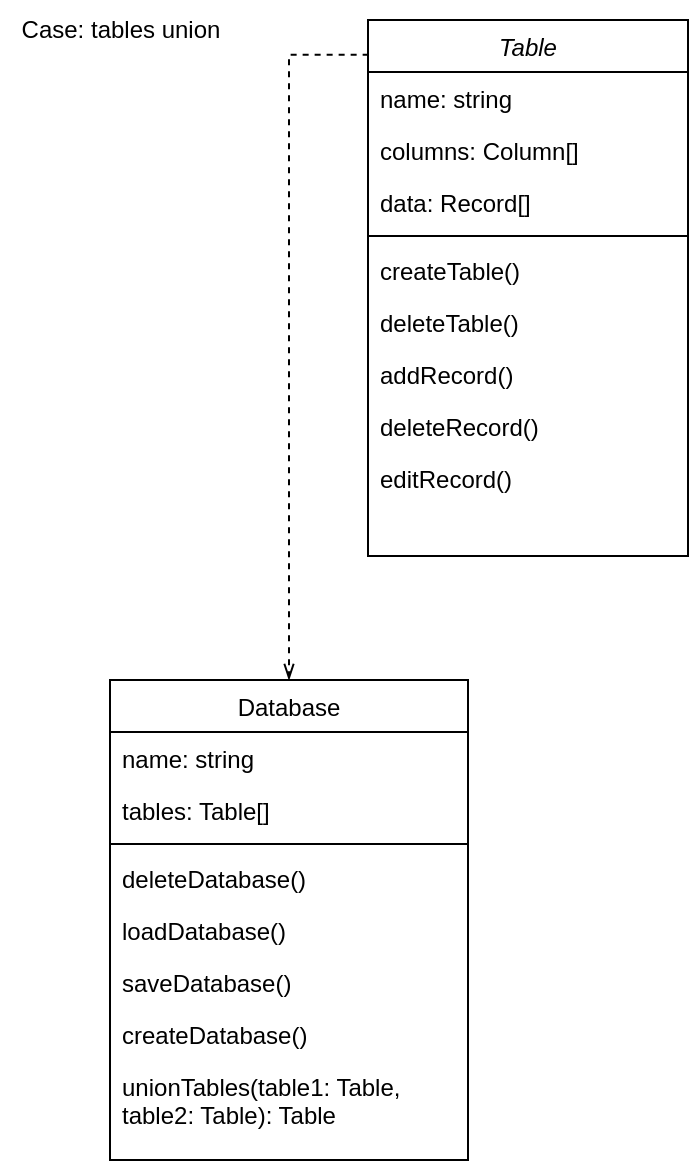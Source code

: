 <mxfile version="24.7.14">
  <diagram name="Page-1" id="KZ5x16-3F1P-mmqFhxNt">
    <mxGraphModel dx="1221" dy="665" grid="1" gridSize="10" guides="1" tooltips="1" connect="1" arrows="1" fold="1" page="1" pageScale="1" pageWidth="827" pageHeight="1169" math="0" shadow="0">
      <root>
        <mxCell id="0" />
        <mxCell id="1" parent="0" />
        <mxCell id="OjmmLSmr8yP9Vfqz_fl--2" value="Table" style="swimlane;fontStyle=2;align=center;verticalAlign=top;childLayout=stackLayout;horizontal=1;startSize=26;horizontalStack=0;resizeParent=1;resizeLast=0;collapsible=1;marginBottom=0;rounded=0;shadow=0;strokeWidth=1;" parent="1" vertex="1">
          <mxGeometry x="209" y="30" width="160" height="268" as="geometry">
            <mxRectangle x="230" y="140" width="160" height="26" as="alternateBounds" />
          </mxGeometry>
        </mxCell>
        <mxCell id="OjmmLSmr8yP9Vfqz_fl--3" value="name: string" style="text;align=left;verticalAlign=top;spacingLeft=4;spacingRight=4;overflow=hidden;rotatable=0;points=[[0,0.5],[1,0.5]];portConstraint=eastwest;" parent="OjmmLSmr8yP9Vfqz_fl--2" vertex="1">
          <mxGeometry y="26" width="160" height="26" as="geometry" />
        </mxCell>
        <mxCell id="OjmmLSmr8yP9Vfqz_fl--4" value="columns: Column[]" style="text;align=left;verticalAlign=top;spacingLeft=4;spacingRight=4;overflow=hidden;rotatable=0;points=[[0,0.5],[1,0.5]];portConstraint=eastwest;rounded=0;shadow=0;html=0;" parent="OjmmLSmr8yP9Vfqz_fl--2" vertex="1">
          <mxGeometry y="52" width="160" height="26" as="geometry" />
        </mxCell>
        <mxCell id="OjmmLSmr8yP9Vfqz_fl--5" value="data: Record[]" style="text;align=left;verticalAlign=top;spacingLeft=4;spacingRight=4;overflow=hidden;rotatable=0;points=[[0,0.5],[1,0.5]];portConstraint=eastwest;rounded=0;shadow=0;html=0;" parent="OjmmLSmr8yP9Vfqz_fl--2" vertex="1">
          <mxGeometry y="78" width="160" height="26" as="geometry" />
        </mxCell>
        <mxCell id="OjmmLSmr8yP9Vfqz_fl--6" value="" style="line;html=1;strokeWidth=1;align=left;verticalAlign=middle;spacingTop=-1;spacingLeft=3;spacingRight=3;rotatable=0;labelPosition=right;points=[];portConstraint=eastwest;" parent="OjmmLSmr8yP9Vfqz_fl--2" vertex="1">
          <mxGeometry y="104" width="160" height="8" as="geometry" />
        </mxCell>
        <mxCell id="OjmmLSmr8yP9Vfqz_fl--7" value="createTable()" style="text;align=left;verticalAlign=top;spacingLeft=4;spacingRight=4;overflow=hidden;rotatable=0;points=[[0,0.5],[1,0.5]];portConstraint=eastwest;" parent="OjmmLSmr8yP9Vfqz_fl--2" vertex="1">
          <mxGeometry y="112" width="160" height="26" as="geometry" />
        </mxCell>
        <mxCell id="OjmmLSmr8yP9Vfqz_fl--8" value="deleteTable()" style="text;align=left;verticalAlign=top;spacingLeft=4;spacingRight=4;overflow=hidden;rotatable=0;points=[[0,0.5],[1,0.5]];portConstraint=eastwest;" parent="OjmmLSmr8yP9Vfqz_fl--2" vertex="1">
          <mxGeometry y="138" width="160" height="26" as="geometry" />
        </mxCell>
        <mxCell id="OjmmLSmr8yP9Vfqz_fl--9" value="addRecord()" style="text;align=left;verticalAlign=top;spacingLeft=4;spacingRight=4;overflow=hidden;rotatable=0;points=[[0,0.5],[1,0.5]];portConstraint=eastwest;" parent="OjmmLSmr8yP9Vfqz_fl--2" vertex="1">
          <mxGeometry y="164" width="160" height="26" as="geometry" />
        </mxCell>
        <mxCell id="OjmmLSmr8yP9Vfqz_fl--10" value="deleteRecord()" style="text;align=left;verticalAlign=top;spacingLeft=4;spacingRight=4;overflow=hidden;rotatable=0;points=[[0,0.5],[1,0.5]];portConstraint=eastwest;" parent="OjmmLSmr8yP9Vfqz_fl--2" vertex="1">
          <mxGeometry y="190" width="160" height="26" as="geometry" />
        </mxCell>
        <mxCell id="OjmmLSmr8yP9Vfqz_fl--11" value="editRecord()" style="text;align=left;verticalAlign=top;spacingLeft=4;spacingRight=4;overflow=hidden;rotatable=0;points=[[0,0.5],[1,0.5]];portConstraint=eastwest;" parent="OjmmLSmr8yP9Vfqz_fl--2" vertex="1">
          <mxGeometry y="216" width="160" height="26" as="geometry" />
        </mxCell>
        <mxCell id="OjmmLSmr8yP9Vfqz_fl--12" value="Database" style="swimlane;fontStyle=0;align=center;verticalAlign=top;childLayout=stackLayout;horizontal=1;startSize=26;horizontalStack=0;resizeParent=1;resizeLast=0;collapsible=1;marginBottom=0;rounded=0;shadow=0;strokeWidth=1;" parent="1" vertex="1">
          <mxGeometry x="80" y="360" width="179" height="240" as="geometry">
            <mxRectangle x="130" y="380" width="160" height="26" as="alternateBounds" />
          </mxGeometry>
        </mxCell>
        <mxCell id="OjmmLSmr8yP9Vfqz_fl--13" value="name: string" style="text;align=left;verticalAlign=top;spacingLeft=4;spacingRight=4;overflow=hidden;rotatable=0;points=[[0,0.5],[1,0.5]];portConstraint=eastwest;" parent="OjmmLSmr8yP9Vfqz_fl--12" vertex="1">
          <mxGeometry y="26" width="179" height="26" as="geometry" />
        </mxCell>
        <mxCell id="OjmmLSmr8yP9Vfqz_fl--14" value="tables: Table[]" style="text;align=left;verticalAlign=top;spacingLeft=4;spacingRight=4;overflow=hidden;rotatable=0;points=[[0,0.5],[1,0.5]];portConstraint=eastwest;rounded=0;shadow=0;html=0;" parent="OjmmLSmr8yP9Vfqz_fl--12" vertex="1">
          <mxGeometry y="52" width="179" height="26" as="geometry" />
        </mxCell>
        <mxCell id="OjmmLSmr8yP9Vfqz_fl--15" value="" style="line;html=1;strokeWidth=1;align=left;verticalAlign=middle;spacingTop=-1;spacingLeft=3;spacingRight=3;rotatable=0;labelPosition=right;points=[];portConstraint=eastwest;" parent="OjmmLSmr8yP9Vfqz_fl--12" vertex="1">
          <mxGeometry y="78" width="179" height="8" as="geometry" />
        </mxCell>
        <mxCell id="OjmmLSmr8yP9Vfqz_fl--16" value="deleteDatabase()" style="text;align=left;verticalAlign=top;spacingLeft=4;spacingRight=4;overflow=hidden;rotatable=0;points=[[0,0.5],[1,0.5]];portConstraint=eastwest;" parent="OjmmLSmr8yP9Vfqz_fl--12" vertex="1">
          <mxGeometry y="86" width="179" height="26" as="geometry" />
        </mxCell>
        <mxCell id="OjmmLSmr8yP9Vfqz_fl--17" value="loadDatabase()" style="text;align=left;verticalAlign=top;spacingLeft=4;spacingRight=4;overflow=hidden;rotatable=0;points=[[0,0.5],[1,0.5]];portConstraint=eastwest;" parent="OjmmLSmr8yP9Vfqz_fl--12" vertex="1">
          <mxGeometry y="112" width="179" height="26" as="geometry" />
        </mxCell>
        <mxCell id="OjmmLSmr8yP9Vfqz_fl--18" value="saveDatabase()" style="text;align=left;verticalAlign=top;spacingLeft=4;spacingRight=4;overflow=hidden;rotatable=0;points=[[0,0.5],[1,0.5]];portConstraint=eastwest;" parent="OjmmLSmr8yP9Vfqz_fl--12" vertex="1">
          <mxGeometry y="138" width="179" height="26" as="geometry" />
        </mxCell>
        <mxCell id="OjmmLSmr8yP9Vfqz_fl--19" value="createDatabase()" style="text;align=left;verticalAlign=top;spacingLeft=4;spacingRight=4;overflow=hidden;rotatable=0;points=[[0,0.5],[1,0.5]];portConstraint=eastwest;" parent="OjmmLSmr8yP9Vfqz_fl--12" vertex="1">
          <mxGeometry y="164" width="179" height="26" as="geometry" />
        </mxCell>
        <mxCell id="BNh2f_qWjGJESjD_8qFb-3" value="unionTables(table1: Table, table2: Table): Table" style="text;align=left;verticalAlign=top;spacingLeft=4;spacingRight=4;overflow=hidden;rotatable=0;points=[[0,0.5],[1,0.5]];portConstraint=eastwest;whiteSpace=wrap;" vertex="1" parent="OjmmLSmr8yP9Vfqz_fl--12">
          <mxGeometry y="190" width="179" height="40" as="geometry" />
        </mxCell>
        <mxCell id="OjmmLSmr8yP9Vfqz_fl--34" style="edgeStyle=orthogonalEdgeStyle;rounded=0;orthogonalLoop=1;jettySize=auto;html=1;entryX=0.5;entryY=0;entryDx=0;entryDy=0;dashed=1;endArrow=openThin;endFill=0;exitX=0.002;exitY=0.065;exitDx=0;exitDy=0;exitPerimeter=0;" parent="1" source="OjmmLSmr8yP9Vfqz_fl--2" target="OjmmLSmr8yP9Vfqz_fl--12" edge="1">
          <mxGeometry relative="1" as="geometry">
            <mxPoint x="299" y="282" as="sourcePoint" />
            <mxPoint x="409" y="350" as="targetPoint" />
          </mxGeometry>
        </mxCell>
        <mxCell id="BNh2f_qWjGJESjD_8qFb-1" value="Case: tables union" style="text;html=1;align=center;verticalAlign=middle;resizable=0;points=[];autosize=1;strokeColor=none;fillColor=none;" vertex="1" parent="1">
          <mxGeometry x="25" y="20" width="120" height="30" as="geometry" />
        </mxCell>
      </root>
    </mxGraphModel>
  </diagram>
</mxfile>
